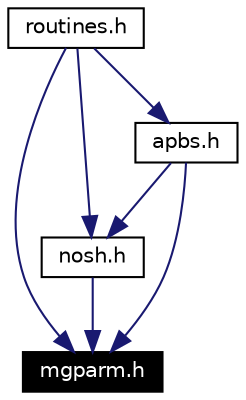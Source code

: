 digraph inheritance
{
  Node41 [shape="box",label="mgparm.h",fontsize=10,height=0.2,width=0.4,fontname="Helvetica",color="black",style="filled" fontcolor="white"];
  Node42 -> Node41 [color="midnightblue",fontsize=10,style="solid",fontname="Helvetica"];
  Node42 [shape="box",label="nosh.h",fontsize=10,height=0.2,width=0.4,fontname="Helvetica",color="black",URL="$nosh_8h.html"];
  Node43 -> Node42 [color="midnightblue",fontsize=10,style="solid",fontname="Helvetica"];
  Node43 [shape="box",label="apbs.h",fontsize=10,height=0.2,width=0.4,fontname="Helvetica",color="black",URL="$apbs_8h.html"];
  Node44 -> Node43 [color="midnightblue",fontsize=10,style="solid",fontname="Helvetica"];
  Node44 [shape="box",label="routines.h",fontsize=10,height=0.2,width=0.4,fontname="Helvetica",color="black",URL="$routines_8h.html"];
  Node44 -> Node42 [color="midnightblue",fontsize=10,style="solid",fontname="Helvetica"];
  Node43 -> Node41 [color="midnightblue",fontsize=10,style="solid",fontname="Helvetica"];
  Node44 -> Node41 [color="midnightblue",fontsize=10,style="solid",fontname="Helvetica"];
}
